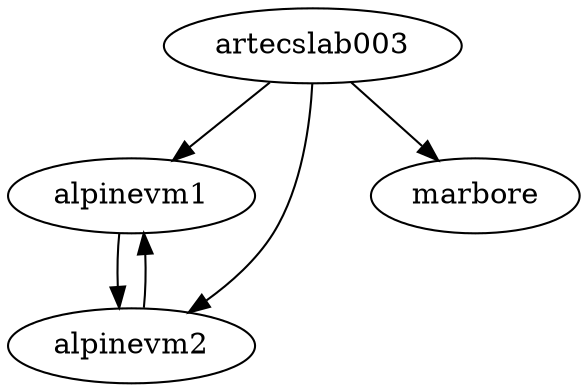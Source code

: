 digraph G {
  artecslab003 -> alpinevm1
  artecslab003 -> alpinevm2
  artecslab003 -> marbore
  alpinevm1 -> alpinevm2
  alpinevm2 -> alpinevm1
}
